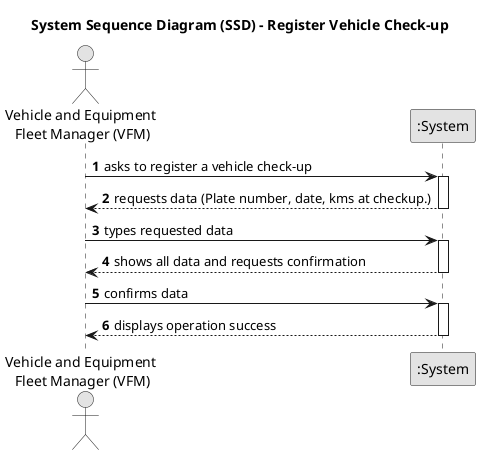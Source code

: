 @startuml
skinparam monochrome true
skinparam packageStyle rectangle
skinparam shadowing false

title System Sequence Diagram (SSD) - Register Vehicle Check-up

autonumber

actor "Vehicle and Equipment \nFleet Manager (VFM)" as VFM
participant ":System" as System

    VFM -> System : asks to register a vehicle check-up
    activate System

        System --> VFM : requests data (Plate number, date, kms at checkup.)
    deactivate System

    VFM -> System : types requested data
    activate System

       System --> VFM : shows all data and requests confirmation
    deactivate System

    VFM -> System : confirms data
    activate System

        System --> VFM : displays operation success
    deactivate System

@enduml